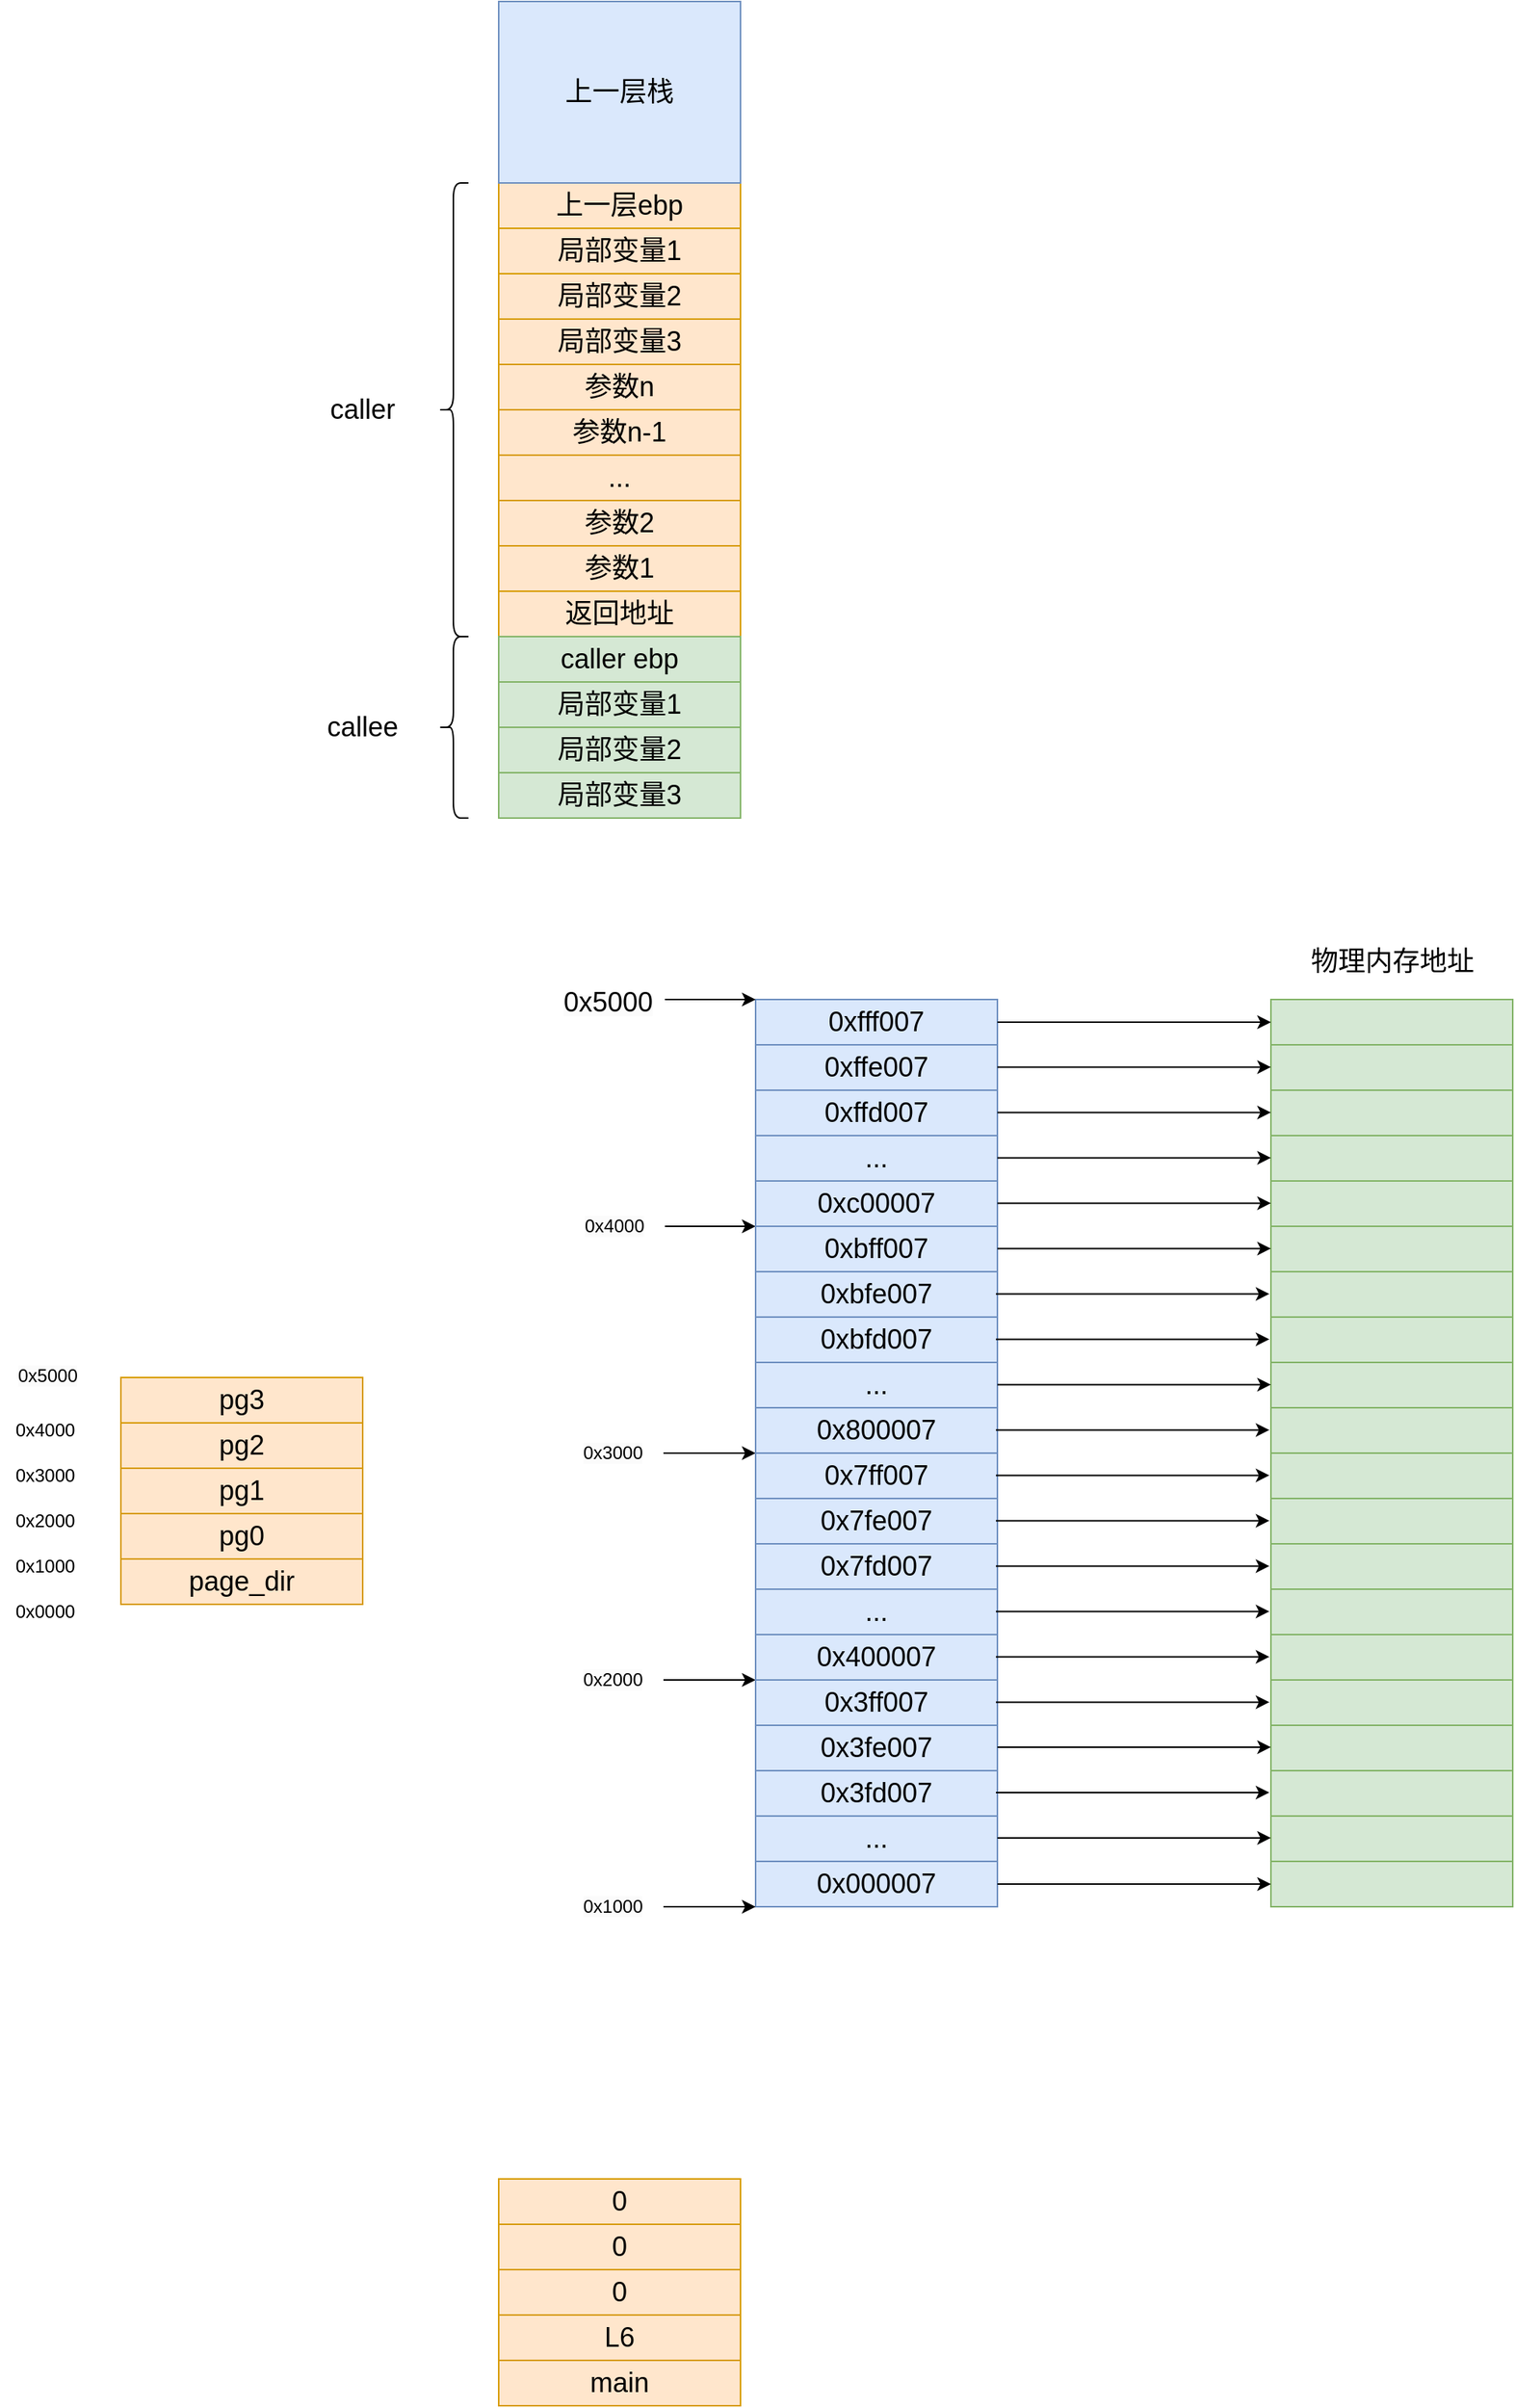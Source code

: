 <mxfile version="20.8.16" type="device"><diagram name="第 1 页" id="bQ2E3xwalqk0LuF7e_dH"><mxGraphModel dx="2444" dy="891" grid="1" gridSize="10" guides="1" tooltips="1" connect="1" arrows="1" fold="1" page="1" pageScale="1" pageWidth="827" pageHeight="1169" math="0" shadow="0"><root><mxCell id="0"/><mxCell id="1" parent="0"/><mxCell id="a5w043l0XubTsEYKTTy5-1" value="&lt;font style=&quot;font-size: 18px;&quot;&gt;参数n&lt;/font&gt;" style="rounded=0;whiteSpace=wrap;html=1;fillColor=#ffe6cc;strokeColor=#d79b00;" parent="1" vertex="1"><mxGeometry x="320" y="680" width="160" height="30" as="geometry"/></mxCell><mxCell id="a5w043l0XubTsEYKTTy5-2" value="&lt;font style=&quot;font-size: 18px;&quot;&gt;参数n-1&lt;/font&gt;" style="rounded=0;whiteSpace=wrap;html=1;fillColor=#ffe6cc;strokeColor=#d79b00;" parent="1" vertex="1"><mxGeometry x="320" y="710" width="160" height="30" as="geometry"/></mxCell><mxCell id="a5w043l0XubTsEYKTTy5-4" value="&lt;span style=&quot;font-size: 18px;&quot;&gt;...&lt;/span&gt;" style="rounded=0;whiteSpace=wrap;html=1;fillColor=#ffe6cc;strokeColor=#d79b00;" parent="1" vertex="1"><mxGeometry x="320" y="740" width="160" height="30" as="geometry"/></mxCell><mxCell id="a5w043l0XubTsEYKTTy5-5" value="&lt;font style=&quot;font-size: 18px;&quot;&gt;参数2&lt;/font&gt;" style="rounded=0;whiteSpace=wrap;html=1;fillColor=#ffe6cc;strokeColor=#d79b00;" parent="1" vertex="1"><mxGeometry x="320" y="770" width="160" height="30" as="geometry"/></mxCell><mxCell id="a5w043l0XubTsEYKTTy5-7" value="&lt;font style=&quot;font-size: 18px;&quot;&gt;参数1&lt;/font&gt;" style="rounded=0;whiteSpace=wrap;html=1;fillColor=#ffe6cc;strokeColor=#d79b00;" parent="1" vertex="1"><mxGeometry x="320" y="800" width="160" height="30" as="geometry"/></mxCell><mxCell id="a5w043l0XubTsEYKTTy5-8" value="&lt;font style=&quot;font-size: 18px;&quot;&gt;返回地址&lt;/font&gt;" style="rounded=0;whiteSpace=wrap;html=1;fillColor=#ffe6cc;strokeColor=#d79b00;" parent="1" vertex="1"><mxGeometry x="320" y="830" width="160" height="30" as="geometry"/></mxCell><mxCell id="a5w043l0XubTsEYKTTy5-9" value="" style="shape=curlyBracket;whiteSpace=wrap;html=1;rounded=1;labelPosition=left;verticalLabelPosition=middle;align=right;verticalAlign=middle;fontSize=18;" parent="1" vertex="1"><mxGeometry x="280" y="560" width="20" height="300" as="geometry"/></mxCell><mxCell id="a5w043l0XubTsEYKTTy5-16" value="caller" style="text;strokeColor=none;align=center;fillColor=none;html=1;verticalAlign=middle;whiteSpace=wrap;rounded=0;fontSize=18;" parent="1" vertex="1"><mxGeometry x="200" y="695" width="60" height="30" as="geometry"/></mxCell><mxCell id="a5w043l0XubTsEYKTTy5-17" value="callee" style="text;strokeColor=none;align=center;fillColor=none;html=1;verticalAlign=middle;whiteSpace=wrap;rounded=0;fontSize=18;" parent="1" vertex="1"><mxGeometry x="200" y="905" width="60" height="30" as="geometry"/></mxCell><mxCell id="a5w043l0XubTsEYKTTy5-18" value="" style="shape=curlyBracket;whiteSpace=wrap;html=1;rounded=1;labelPosition=left;verticalLabelPosition=middle;align=right;verticalAlign=middle;fontSize=18;" parent="1" vertex="1"><mxGeometry x="280" y="860" width="20" height="120" as="geometry"/></mxCell><mxCell id="a5w043l0XubTsEYKTTy5-19" value="&lt;span style=&quot;font-size: 18px;&quot;&gt;caller ebp&lt;/span&gt;" style="rounded=0;whiteSpace=wrap;html=1;fillColor=#d5e8d4;strokeColor=#82b366;" parent="1" vertex="1"><mxGeometry x="320" y="860" width="160" height="30" as="geometry"/></mxCell><mxCell id="a5w043l0XubTsEYKTTy5-20" value="&lt;font style=&quot;font-size: 18px;&quot;&gt;局部变量1&lt;/font&gt;" style="rounded=0;whiteSpace=wrap;html=1;fillColor=#d5e8d4;strokeColor=#82b366;" parent="1" vertex="1"><mxGeometry x="320" y="890" width="160" height="30" as="geometry"/></mxCell><mxCell id="a5w043l0XubTsEYKTTy5-21" value="&lt;font style=&quot;font-size: 18px;&quot;&gt;局部变量2&lt;/font&gt;" style="rounded=0;whiteSpace=wrap;html=1;fillColor=#d5e8d4;strokeColor=#82b366;" parent="1" vertex="1"><mxGeometry x="320" y="920" width="160" height="30" as="geometry"/></mxCell><mxCell id="a5w043l0XubTsEYKTTy5-22" value="&lt;font style=&quot;font-size: 18px;&quot;&gt;局部变量3&lt;/font&gt;" style="rounded=0;whiteSpace=wrap;html=1;fillColor=#d5e8d4;strokeColor=#82b366;" parent="1" vertex="1"><mxGeometry x="320" y="950" width="160" height="30" as="geometry"/></mxCell><mxCell id="a5w043l0XubTsEYKTTy5-23" value="&lt;span style=&quot;font-size: 18px;&quot;&gt;上一层ebp&lt;/span&gt;" style="rounded=0;whiteSpace=wrap;html=1;fillColor=#ffe6cc;strokeColor=#d79b00;" parent="1" vertex="1"><mxGeometry x="320" y="560" width="160" height="30" as="geometry"/></mxCell><mxCell id="a5w043l0XubTsEYKTTy5-24" value="&lt;font style=&quot;font-size: 18px;&quot;&gt;局部变量1&lt;/font&gt;" style="rounded=0;whiteSpace=wrap;html=1;fillColor=#ffe6cc;strokeColor=#d79b00;" parent="1" vertex="1"><mxGeometry x="320" y="590" width="160" height="30" as="geometry"/></mxCell><mxCell id="a5w043l0XubTsEYKTTy5-25" value="&lt;font style=&quot;font-size: 18px;&quot;&gt;局部变量2&lt;/font&gt;" style="rounded=0;whiteSpace=wrap;html=1;fillColor=#ffe6cc;strokeColor=#d79b00;" parent="1" vertex="1"><mxGeometry x="320" y="620" width="160" height="30" as="geometry"/></mxCell><mxCell id="a5w043l0XubTsEYKTTy5-26" value="&lt;font style=&quot;font-size: 18px;&quot;&gt;局部变量3&lt;/font&gt;" style="rounded=0;whiteSpace=wrap;html=1;fillColor=#ffe6cc;strokeColor=#d79b00;" parent="1" vertex="1"><mxGeometry x="320" y="650" width="160" height="30" as="geometry"/></mxCell><mxCell id="a5w043l0XubTsEYKTTy5-27" value="&lt;span style=&quot;font-size: 18px;&quot;&gt;上一层栈&lt;/span&gt;" style="rounded=0;whiteSpace=wrap;html=1;fillColor=#dae8fc;strokeColor=#6c8ebf;" parent="1" vertex="1"><mxGeometry x="320" y="440" width="160" height="120" as="geometry"/></mxCell><mxCell id="a5w043l0XubTsEYKTTy5-28" value="&lt;span style=&quot;font-size: 18px;&quot;&gt;0&lt;/span&gt;" style="rounded=0;whiteSpace=wrap;html=1;fillColor=#ffe6cc;strokeColor=#d79b00;" parent="1" vertex="1"><mxGeometry x="320" y="1910" width="160" height="30" as="geometry"/></mxCell><mxCell id="a5w043l0XubTsEYKTTy5-29" value="&lt;font style=&quot;font-size: 18px;&quot;&gt;0&lt;/font&gt;" style="rounded=0;whiteSpace=wrap;html=1;fillColor=#ffe6cc;strokeColor=#d79b00;" parent="1" vertex="1"><mxGeometry x="320" y="1940" width="160" height="30" as="geometry"/></mxCell><mxCell id="a5w043l0XubTsEYKTTy5-30" value="&lt;font style=&quot;font-size: 18px;&quot;&gt;L6&lt;/font&gt;" style="rounded=0;whiteSpace=wrap;html=1;fillColor=#ffe6cc;strokeColor=#d79b00;" parent="1" vertex="1"><mxGeometry x="320" y="1970" width="160" height="30" as="geometry"/></mxCell><mxCell id="a5w043l0XubTsEYKTTy5-31" value="&lt;span style=&quot;font-size: 18px;&quot;&gt;main&lt;/span&gt;" style="rounded=0;whiteSpace=wrap;html=1;fillColor=#ffe6cc;strokeColor=#d79b00;" parent="1" vertex="1"><mxGeometry x="320" y="2000" width="160" height="30" as="geometry"/></mxCell><mxCell id="a5w043l0XubTsEYKTTy5-37" value="&lt;span style=&quot;font-size: 18px;&quot;&gt;0&lt;/span&gt;" style="rounded=0;whiteSpace=wrap;html=1;fillColor=#ffe6cc;strokeColor=#d79b00;" parent="1" vertex="1"><mxGeometry x="320" y="1880" width="160" height="30" as="geometry"/></mxCell><mxCell id="bxgYG-M-iNYFQ330CLMC-2" value="&lt;span style=&quot;font-size: 18px;&quot;&gt;pg2&lt;/span&gt;" style="rounded=0;whiteSpace=wrap;html=1;fillColor=#ffe6cc;strokeColor=#d79b00;" vertex="1" parent="1"><mxGeometry x="70" y="1380" width="160" height="30" as="geometry"/></mxCell><mxCell id="bxgYG-M-iNYFQ330CLMC-3" value="&lt;font style=&quot;font-size: 18px;&quot;&gt;pg1&lt;/font&gt;" style="rounded=0;whiteSpace=wrap;html=1;fillColor=#ffe6cc;strokeColor=#d79b00;" vertex="1" parent="1"><mxGeometry x="70" y="1410" width="160" height="30" as="geometry"/></mxCell><mxCell id="bxgYG-M-iNYFQ330CLMC-4" value="&lt;font style=&quot;font-size: 18px;&quot;&gt;pg0&lt;/font&gt;" style="rounded=0;whiteSpace=wrap;html=1;fillColor=#ffe6cc;strokeColor=#d79b00;" vertex="1" parent="1"><mxGeometry x="70" y="1440" width="160" height="30" as="geometry"/></mxCell><mxCell id="bxgYG-M-iNYFQ330CLMC-5" value="&lt;span style=&quot;font-size: 18px;&quot;&gt;page_dir&lt;/span&gt;" style="rounded=0;whiteSpace=wrap;html=1;fillColor=#ffe6cc;strokeColor=#d79b00;" vertex="1" parent="1"><mxGeometry x="70" y="1470" width="160" height="30" as="geometry"/></mxCell><mxCell id="bxgYG-M-iNYFQ330CLMC-6" value="&lt;span style=&quot;font-size: 18px;&quot;&gt;pg3&lt;/span&gt;" style="rounded=0;whiteSpace=wrap;html=1;fillColor=#ffe6cc;strokeColor=#d79b00;" vertex="1" parent="1"><mxGeometry x="70" y="1350" width="160" height="30" as="geometry"/></mxCell><mxCell id="bxgYG-M-iNYFQ330CLMC-8" value="&lt;span style=&quot;font-size: 18px;&quot;&gt;0xffe007&lt;/span&gt;" style="rounded=0;whiteSpace=wrap;html=1;fillColor=#dae8fc;strokeColor=#6c8ebf;" vertex="1" parent="1"><mxGeometry x="490" y="1130" width="160" height="30" as="geometry"/></mxCell><mxCell id="bxgYG-M-iNYFQ330CLMC-9" value="&lt;font style=&quot;font-size: 18px;&quot;&gt;0xffd007&lt;/font&gt;" style="rounded=0;whiteSpace=wrap;html=1;fillColor=#dae8fc;strokeColor=#6c8ebf;" vertex="1" parent="1"><mxGeometry x="490" y="1160" width="160" height="30" as="geometry"/></mxCell><mxCell id="bxgYG-M-iNYFQ330CLMC-10" value="&lt;font style=&quot;font-size: 18px;&quot;&gt;...&lt;/font&gt;" style="rounded=0;whiteSpace=wrap;html=1;fillColor=#dae8fc;strokeColor=#6c8ebf;" vertex="1" parent="1"><mxGeometry x="490" y="1190" width="160" height="30" as="geometry"/></mxCell><mxCell id="bxgYG-M-iNYFQ330CLMC-11" value="&lt;span style=&quot;font-size: 18px;&quot;&gt;0xc00007&lt;/span&gt;" style="rounded=0;whiteSpace=wrap;html=1;fillColor=#dae8fc;strokeColor=#6c8ebf;" vertex="1" parent="1"><mxGeometry x="490" y="1220" width="160" height="30" as="geometry"/></mxCell><mxCell id="bxgYG-M-iNYFQ330CLMC-12" value="&lt;span style=&quot;font-size: 18px;&quot;&gt;0xfff007&lt;/span&gt;" style="rounded=0;whiteSpace=wrap;html=1;fillColor=#dae8fc;strokeColor=#6c8ebf;" vertex="1" parent="1"><mxGeometry x="490" y="1100" width="160" height="30" as="geometry"/></mxCell><mxCell id="bxgYG-M-iNYFQ330CLMC-13" value="0x0000" style="text;strokeColor=none;align=center;fillColor=none;html=1;verticalAlign=middle;whiteSpace=wrap;rounded=0;" vertex="1" parent="1"><mxGeometry x="-10" y="1490" width="60" height="30" as="geometry"/></mxCell><mxCell id="bxgYG-M-iNYFQ330CLMC-14" value="0x1000" style="text;strokeColor=none;align=center;fillColor=none;html=1;verticalAlign=middle;whiteSpace=wrap;rounded=0;" vertex="1" parent="1"><mxGeometry x="-10" y="1460" width="60" height="30" as="geometry"/></mxCell><mxCell id="bxgYG-M-iNYFQ330CLMC-15" value="0x2000" style="text;strokeColor=none;align=center;fillColor=none;html=1;verticalAlign=middle;whiteSpace=wrap;rounded=0;" vertex="1" parent="1"><mxGeometry x="-10" y="1430" width="60" height="30" as="geometry"/></mxCell><mxCell id="bxgYG-M-iNYFQ330CLMC-16" value="0x3000" style="text;strokeColor=none;align=center;fillColor=none;html=1;verticalAlign=middle;whiteSpace=wrap;rounded=0;" vertex="1" parent="1"><mxGeometry x="-10" y="1400" width="60" height="30" as="geometry"/></mxCell><mxCell id="bxgYG-M-iNYFQ330CLMC-17" value="0x4000" style="text;strokeColor=none;align=center;fillColor=none;html=1;verticalAlign=middle;whiteSpace=wrap;rounded=0;" vertex="1" parent="1"><mxGeometry x="-10" y="1370" width="60" height="30" as="geometry"/></mxCell><mxCell id="bxgYG-M-iNYFQ330CLMC-18" value="&lt;span style=&quot;color: rgb(0, 0, 0); font-family: Helvetica; font-size: 12px; font-style: normal; font-variant-ligatures: normal; font-variant-caps: normal; font-weight: 400; letter-spacing: normal; orphans: 2; text-align: center; text-indent: 0px; text-transform: none; widows: 2; word-spacing: 0px; -webkit-text-stroke-width: 0px; background-color: rgb(251, 251, 251); text-decoration-thickness: initial; text-decoration-style: initial; text-decoration-color: initial; float: none; display: inline !important;&quot;&gt;0x4000&lt;/span&gt;" style="text;whiteSpace=wrap;html=1;" vertex="1" parent="1"><mxGeometry x="375" y="1236" width="50" height="25" as="geometry"/></mxCell><mxCell id="bxgYG-M-iNYFQ330CLMC-19" value="&lt;span style=&quot;color: rgb(0, 0, 0); font-family: Helvetica; font-style: normal; font-variant-ligatures: normal; font-variant-caps: normal; font-weight: 400; letter-spacing: normal; orphans: 2; text-align: center; text-indent: 0px; text-transform: none; widows: 2; word-spacing: 0px; -webkit-text-stroke-width: 0px; background-color: rgb(251, 251, 251); text-decoration-thickness: initial; text-decoration-style: initial; text-decoration-color: initial; float: none; display: inline !important;&quot;&gt;&lt;font style=&quot;font-size: 18px;&quot;&gt;0x5000&lt;/font&gt;&lt;/span&gt;" style="text;whiteSpace=wrap;html=1;" vertex="1" parent="1"><mxGeometry x="361" y="1085" width="45" height="30" as="geometry"/></mxCell><mxCell id="bxgYG-M-iNYFQ330CLMC-20" value="" style="endArrow=classic;html=1;rounded=0;entryX=0;entryY=1;entryDx=0;entryDy=0;" edge="1" parent="1" target="bxgYG-M-iNYFQ330CLMC-11"><mxGeometry width="50" height="50" relative="1" as="geometry"><mxPoint x="430" y="1250" as="sourcePoint"/><mxPoint x="510" y="1290" as="targetPoint"/></mxGeometry></mxCell><mxCell id="bxgYG-M-iNYFQ330CLMC-21" value="" style="endArrow=classic;html=1;rounded=0;entryX=0;entryY=1;entryDx=0;entryDy=0;" edge="1" parent="1"><mxGeometry width="50" height="50" relative="1" as="geometry"><mxPoint x="430" y="1100.0" as="sourcePoint"/><mxPoint x="490" y="1100.0" as="targetPoint"/></mxGeometry></mxCell><mxCell id="bxgYG-M-iNYFQ330CLMC-34" value="&lt;span style=&quot;font-size: 18px;&quot;&gt;0xbfe007&lt;/span&gt;" style="rounded=0;whiteSpace=wrap;html=1;fillColor=#dae8fc;strokeColor=#6c8ebf;" vertex="1" parent="1"><mxGeometry x="490" y="1280" width="160" height="30" as="geometry"/></mxCell><mxCell id="bxgYG-M-iNYFQ330CLMC-35" value="&lt;font style=&quot;font-size: 18px;&quot;&gt;0xbfd007&lt;/font&gt;" style="rounded=0;whiteSpace=wrap;html=1;fillColor=#dae8fc;strokeColor=#6c8ebf;" vertex="1" parent="1"><mxGeometry x="490" y="1310" width="160" height="30" as="geometry"/></mxCell><mxCell id="bxgYG-M-iNYFQ330CLMC-36" value="&lt;font style=&quot;font-size: 18px;&quot;&gt;...&lt;/font&gt;" style="rounded=0;whiteSpace=wrap;html=1;fillColor=#dae8fc;strokeColor=#6c8ebf;" vertex="1" parent="1"><mxGeometry x="490" y="1340" width="160" height="30" as="geometry"/></mxCell><mxCell id="bxgYG-M-iNYFQ330CLMC-37" value="&lt;span style=&quot;font-size: 18px;&quot;&gt;0x800007&lt;/span&gt;" style="rounded=0;whiteSpace=wrap;html=1;fillColor=#dae8fc;strokeColor=#6c8ebf;" vertex="1" parent="1"><mxGeometry x="490" y="1370" width="160" height="30" as="geometry"/></mxCell><mxCell id="bxgYG-M-iNYFQ330CLMC-38" value="&lt;span style=&quot;font-size: 18px;&quot;&gt;0xbff007&lt;/span&gt;" style="rounded=0;whiteSpace=wrap;html=1;fillColor=#dae8fc;strokeColor=#6c8ebf;" vertex="1" parent="1"><mxGeometry x="490" y="1250" width="160" height="30" as="geometry"/></mxCell><mxCell id="bxgYG-M-iNYFQ330CLMC-39" value="&lt;span style=&quot;color: rgb(0, 0, 0); font-family: Helvetica; font-size: 12px; font-style: normal; font-variant-ligatures: normal; font-variant-caps: normal; font-weight: 400; letter-spacing: normal; orphans: 2; text-align: center; text-indent: 0px; text-transform: none; widows: 2; word-spacing: 0px; -webkit-text-stroke-width: 0px; background-color: rgb(251, 251, 251); text-decoration-thickness: initial; text-decoration-style: initial; text-decoration-color: initial; float: none; display: inline !important;&quot;&gt;0x3000&lt;/span&gt;" style="text;whiteSpace=wrap;html=1;" vertex="1" parent="1"><mxGeometry x="374" y="1386" width="50" height="25" as="geometry"/></mxCell><mxCell id="bxgYG-M-iNYFQ330CLMC-41" value="" style="endArrow=classic;html=1;rounded=0;entryX=0;entryY=1;entryDx=0;entryDy=0;" edge="1" parent="1" target="bxgYG-M-iNYFQ330CLMC-37"><mxGeometry width="50" height="50" relative="1" as="geometry"><mxPoint x="429" y="1400" as="sourcePoint"/><mxPoint x="509" y="1440" as="targetPoint"/></mxGeometry></mxCell><mxCell id="bxgYG-M-iNYFQ330CLMC-44" value="&lt;span style=&quot;font-size: 18px;&quot;&gt;0x7fe007&lt;/span&gt;" style="rounded=0;whiteSpace=wrap;html=1;fillColor=#dae8fc;strokeColor=#6c8ebf;" vertex="1" parent="1"><mxGeometry x="490" y="1430" width="160" height="30" as="geometry"/></mxCell><mxCell id="bxgYG-M-iNYFQ330CLMC-45" value="&lt;font style=&quot;font-size: 18px;&quot;&gt;0x7fd007&lt;/font&gt;" style="rounded=0;whiteSpace=wrap;html=1;fillColor=#dae8fc;strokeColor=#6c8ebf;" vertex="1" parent="1"><mxGeometry x="490" y="1460" width="160" height="30" as="geometry"/></mxCell><mxCell id="bxgYG-M-iNYFQ330CLMC-46" value="&lt;font style=&quot;font-size: 18px;&quot;&gt;...&lt;/font&gt;" style="rounded=0;whiteSpace=wrap;html=1;fillColor=#dae8fc;strokeColor=#6c8ebf;" vertex="1" parent="1"><mxGeometry x="490" y="1490" width="160" height="30" as="geometry"/></mxCell><mxCell id="bxgYG-M-iNYFQ330CLMC-47" value="&lt;span style=&quot;font-size: 18px;&quot;&gt;0x400007&lt;/span&gt;" style="rounded=0;whiteSpace=wrap;html=1;fillColor=#dae8fc;strokeColor=#6c8ebf;" vertex="1" parent="1"><mxGeometry x="490" y="1520" width="160" height="30" as="geometry"/></mxCell><mxCell id="bxgYG-M-iNYFQ330CLMC-48" value="&lt;span style=&quot;font-size: 18px;&quot;&gt;0x7ff007&lt;/span&gt;" style="rounded=0;whiteSpace=wrap;html=1;fillColor=#dae8fc;strokeColor=#6c8ebf;" vertex="1" parent="1"><mxGeometry x="490" y="1400" width="160" height="30" as="geometry"/></mxCell><mxCell id="bxgYG-M-iNYFQ330CLMC-49" value="&lt;span style=&quot;color: rgb(0, 0, 0); font-family: Helvetica; font-size: 12px; font-style: normal; font-variant-ligatures: normal; font-variant-caps: normal; font-weight: 400; letter-spacing: normal; orphans: 2; text-align: center; text-indent: 0px; text-transform: none; widows: 2; word-spacing: 0px; -webkit-text-stroke-width: 0px; background-color: rgb(251, 251, 251); text-decoration-thickness: initial; text-decoration-style: initial; text-decoration-color: initial; float: none; display: inline !important;&quot;&gt;0x2000&lt;/span&gt;" style="text;whiteSpace=wrap;html=1;" vertex="1" parent="1"><mxGeometry x="374" y="1536" width="50" height="25" as="geometry"/></mxCell><mxCell id="bxgYG-M-iNYFQ330CLMC-50" value="" style="endArrow=classic;html=1;rounded=0;entryX=0;entryY=1;entryDx=0;entryDy=0;" edge="1" parent="1" target="bxgYG-M-iNYFQ330CLMC-47"><mxGeometry width="50" height="50" relative="1" as="geometry"><mxPoint x="429" y="1550" as="sourcePoint"/><mxPoint x="509" y="1590" as="targetPoint"/></mxGeometry></mxCell><mxCell id="bxgYG-M-iNYFQ330CLMC-52" value="&lt;span style=&quot;font-size: 18px;&quot;&gt;0x3fe007&lt;/span&gt;" style="rounded=0;whiteSpace=wrap;html=1;fillColor=#dae8fc;strokeColor=#6c8ebf;" vertex="1" parent="1"><mxGeometry x="490" y="1580" width="160" height="30" as="geometry"/></mxCell><mxCell id="bxgYG-M-iNYFQ330CLMC-53" value="&lt;font style=&quot;font-size: 18px;&quot;&gt;0x3fd007&lt;/font&gt;" style="rounded=0;whiteSpace=wrap;html=1;fillColor=#dae8fc;strokeColor=#6c8ebf;" vertex="1" parent="1"><mxGeometry x="490" y="1610" width="160" height="30" as="geometry"/></mxCell><mxCell id="bxgYG-M-iNYFQ330CLMC-54" value="&lt;font style=&quot;font-size: 18px;&quot;&gt;...&lt;/font&gt;" style="rounded=0;whiteSpace=wrap;html=1;fillColor=#dae8fc;strokeColor=#6c8ebf;" vertex="1" parent="1"><mxGeometry x="490" y="1640" width="160" height="30" as="geometry"/></mxCell><mxCell id="bxgYG-M-iNYFQ330CLMC-55" value="&lt;span style=&quot;font-size: 18px;&quot;&gt;0x000007&lt;/span&gt;" style="rounded=0;whiteSpace=wrap;html=1;fillColor=#dae8fc;strokeColor=#6c8ebf;" vertex="1" parent="1"><mxGeometry x="490" y="1670" width="160" height="30" as="geometry"/></mxCell><mxCell id="bxgYG-M-iNYFQ330CLMC-56" value="&lt;span style=&quot;font-size: 18px;&quot;&gt;0x3ff007&lt;/span&gt;" style="rounded=0;whiteSpace=wrap;html=1;fillColor=#dae8fc;strokeColor=#6c8ebf;" vertex="1" parent="1"><mxGeometry x="490" y="1550" width="160" height="30" as="geometry"/></mxCell><mxCell id="bxgYG-M-iNYFQ330CLMC-57" value="&lt;span style=&quot;color: rgb(0, 0, 0); font-family: Helvetica; font-size: 12px; font-style: normal; font-variant-ligatures: normal; font-variant-caps: normal; font-weight: 400; letter-spacing: normal; orphans: 2; text-align: center; text-indent: 0px; text-transform: none; widows: 2; word-spacing: 0px; -webkit-text-stroke-width: 0px; background-color: rgb(251, 251, 251); text-decoration-thickness: initial; text-decoration-style: initial; text-decoration-color: initial; float: none; display: inline !important;&quot;&gt;0x1000&lt;/span&gt;" style="text;whiteSpace=wrap;html=1;" vertex="1" parent="1"><mxGeometry x="374" y="1686" width="50" height="25" as="geometry"/></mxCell><mxCell id="bxgYG-M-iNYFQ330CLMC-58" value="" style="endArrow=classic;html=1;rounded=0;entryX=0;entryY=1;entryDx=0;entryDy=0;" edge="1" parent="1" target="bxgYG-M-iNYFQ330CLMC-55"><mxGeometry width="50" height="50" relative="1" as="geometry"><mxPoint x="429" y="1700" as="sourcePoint"/><mxPoint x="509" y="1740" as="targetPoint"/></mxGeometry></mxCell><mxCell id="bxgYG-M-iNYFQ330CLMC-59" value="" style="rounded=0;whiteSpace=wrap;html=1;fillColor=#d5e8d4;strokeColor=#82b366;" vertex="1" parent="1"><mxGeometry x="831" y="1130" width="160" height="30" as="geometry"/></mxCell><mxCell id="bxgYG-M-iNYFQ330CLMC-60" value="" style="rounded=0;whiteSpace=wrap;html=1;fillColor=#d5e8d4;strokeColor=#82b366;" vertex="1" parent="1"><mxGeometry x="831" y="1160" width="160" height="30" as="geometry"/></mxCell><mxCell id="bxgYG-M-iNYFQ330CLMC-61" value="" style="rounded=0;whiteSpace=wrap;html=1;fillColor=#d5e8d4;strokeColor=#82b366;" vertex="1" parent="1"><mxGeometry x="831" y="1190" width="160" height="30" as="geometry"/></mxCell><mxCell id="bxgYG-M-iNYFQ330CLMC-62" value="" style="rounded=0;whiteSpace=wrap;html=1;fillColor=#d5e8d4;strokeColor=#82b366;" vertex="1" parent="1"><mxGeometry x="831" y="1220" width="160" height="30" as="geometry"/></mxCell><mxCell id="bxgYG-M-iNYFQ330CLMC-63" value="" style="rounded=0;whiteSpace=wrap;html=1;fillColor=#d5e8d4;strokeColor=#82b366;" vertex="1" parent="1"><mxGeometry x="831" y="1100" width="160" height="30" as="geometry"/></mxCell><mxCell id="bxgYG-M-iNYFQ330CLMC-64" value="" style="rounded=0;whiteSpace=wrap;html=1;fillColor=#d5e8d4;strokeColor=#82b366;" vertex="1" parent="1"><mxGeometry x="831" y="1280" width="160" height="30" as="geometry"/></mxCell><mxCell id="bxgYG-M-iNYFQ330CLMC-65" value="" style="rounded=0;whiteSpace=wrap;html=1;fillColor=#d5e8d4;strokeColor=#82b366;" vertex="1" parent="1"><mxGeometry x="831" y="1310" width="160" height="30" as="geometry"/></mxCell><mxCell id="bxgYG-M-iNYFQ330CLMC-66" value="" style="rounded=0;whiteSpace=wrap;html=1;fillColor=#d5e8d4;strokeColor=#82b366;" vertex="1" parent="1"><mxGeometry x="831" y="1340" width="160" height="30" as="geometry"/></mxCell><mxCell id="bxgYG-M-iNYFQ330CLMC-67" value="" style="rounded=0;whiteSpace=wrap;html=1;fillColor=#d5e8d4;strokeColor=#82b366;" vertex="1" parent="1"><mxGeometry x="831" y="1370" width="160" height="30" as="geometry"/></mxCell><mxCell id="bxgYG-M-iNYFQ330CLMC-68" value="" style="rounded=0;whiteSpace=wrap;html=1;fillColor=#d5e8d4;strokeColor=#82b366;" vertex="1" parent="1"><mxGeometry x="831" y="1250" width="160" height="30" as="geometry"/></mxCell><mxCell id="bxgYG-M-iNYFQ330CLMC-69" value="" style="rounded=0;whiteSpace=wrap;html=1;fillColor=#d5e8d4;strokeColor=#82b366;" vertex="1" parent="1"><mxGeometry x="831" y="1430" width="160" height="30" as="geometry"/></mxCell><mxCell id="bxgYG-M-iNYFQ330CLMC-70" value="" style="rounded=0;whiteSpace=wrap;html=1;fillColor=#d5e8d4;strokeColor=#82b366;" vertex="1" parent="1"><mxGeometry x="831" y="1460" width="160" height="30" as="geometry"/></mxCell><mxCell id="bxgYG-M-iNYFQ330CLMC-71" value="" style="rounded=0;whiteSpace=wrap;html=1;fillColor=#d5e8d4;strokeColor=#82b366;" vertex="1" parent="1"><mxGeometry x="831" y="1490" width="160" height="30" as="geometry"/></mxCell><mxCell id="bxgYG-M-iNYFQ330CLMC-72" value="" style="rounded=0;whiteSpace=wrap;html=1;fillColor=#d5e8d4;strokeColor=#82b366;" vertex="1" parent="1"><mxGeometry x="831" y="1520" width="160" height="30" as="geometry"/></mxCell><mxCell id="bxgYG-M-iNYFQ330CLMC-73" value="" style="rounded=0;whiteSpace=wrap;html=1;fillColor=#d5e8d4;strokeColor=#82b366;" vertex="1" parent="1"><mxGeometry x="831" y="1400" width="160" height="30" as="geometry"/></mxCell><mxCell id="bxgYG-M-iNYFQ330CLMC-74" value="" style="rounded=0;whiteSpace=wrap;html=1;fillColor=#d5e8d4;strokeColor=#82b366;" vertex="1" parent="1"><mxGeometry x="831" y="1580" width="160" height="30" as="geometry"/></mxCell><mxCell id="bxgYG-M-iNYFQ330CLMC-75" value="" style="rounded=0;whiteSpace=wrap;html=1;fillColor=#d5e8d4;strokeColor=#82b366;" vertex="1" parent="1"><mxGeometry x="831" y="1610" width="160" height="30" as="geometry"/></mxCell><mxCell id="bxgYG-M-iNYFQ330CLMC-76" value="" style="rounded=0;whiteSpace=wrap;html=1;fillColor=#d5e8d4;strokeColor=#82b366;" vertex="1" parent="1"><mxGeometry x="831" y="1640" width="160" height="30" as="geometry"/></mxCell><mxCell id="bxgYG-M-iNYFQ330CLMC-77" value="" style="rounded=0;whiteSpace=wrap;html=1;fillColor=#d5e8d4;strokeColor=#82b366;" vertex="1" parent="1"><mxGeometry x="831" y="1670" width="160" height="30" as="geometry"/></mxCell><mxCell id="bxgYG-M-iNYFQ330CLMC-78" value="" style="rounded=0;whiteSpace=wrap;html=1;fillColor=#d5e8d4;strokeColor=#82b366;" vertex="1" parent="1"><mxGeometry x="831" y="1550" width="160" height="30" as="geometry"/></mxCell><mxCell id="bxgYG-M-iNYFQ330CLMC-79" value="&lt;span style=&quot;color: rgb(0, 0, 0); font-family: Helvetica; font-size: 12px; font-style: normal; font-variant-ligatures: normal; font-variant-caps: normal; font-weight: 400; letter-spacing: normal; orphans: 2; text-align: center; text-indent: 0px; text-transform: none; widows: 2; word-spacing: 0px; -webkit-text-stroke-width: 0px; background-color: rgb(251, 251, 251); text-decoration-thickness: initial; text-decoration-style: initial; text-decoration-color: initial; float: none; display: inline !important;&quot;&gt;0x5000&lt;/span&gt;" style="text;whiteSpace=wrap;html=1;fontSize=18;" vertex="1" parent="1"><mxGeometry y="1330" width="70" height="50" as="geometry"/></mxCell><mxCell id="bxgYG-M-iNYFQ330CLMC-80" value="" style="endArrow=classic;html=1;rounded=0;fontSize=18;exitX=1;exitY=0.5;exitDx=0;exitDy=0;entryX=0;entryY=0.5;entryDx=0;entryDy=0;" edge="1" parent="1" source="bxgYG-M-iNYFQ330CLMC-55" target="bxgYG-M-iNYFQ330CLMC-77"><mxGeometry width="50" height="50" relative="1" as="geometry"><mxPoint x="720" y="1710" as="sourcePoint"/><mxPoint x="770" y="1660" as="targetPoint"/></mxGeometry></mxCell><mxCell id="bxgYG-M-iNYFQ330CLMC-81" value="" style="endArrow=classic;html=1;rounded=0;fontSize=18;exitX=1;exitY=0.5;exitDx=0;exitDy=0;entryX=0;entryY=0.5;entryDx=0;entryDy=0;" edge="1" parent="1"><mxGeometry width="50" height="50" relative="1" as="geometry"><mxPoint x="650" y="1654.47" as="sourcePoint"/><mxPoint x="831" y="1654.47" as="targetPoint"/></mxGeometry></mxCell><mxCell id="bxgYG-M-iNYFQ330CLMC-82" value="" style="endArrow=classic;html=1;rounded=0;fontSize=18;exitX=1;exitY=0.5;exitDx=0;exitDy=0;entryX=0;entryY=0.5;entryDx=0;entryDy=0;" edge="1" parent="1"><mxGeometry width="50" height="50" relative="1" as="geometry"><mxPoint x="649" y="1624.47" as="sourcePoint"/><mxPoint x="830" y="1624.47" as="targetPoint"/></mxGeometry></mxCell><mxCell id="bxgYG-M-iNYFQ330CLMC-83" value="" style="endArrow=classic;html=1;rounded=0;fontSize=18;exitX=1;exitY=0.5;exitDx=0;exitDy=0;entryX=0;entryY=0.5;entryDx=0;entryDy=0;" edge="1" parent="1"><mxGeometry width="50" height="50" relative="1" as="geometry"><mxPoint x="650" y="1594.47" as="sourcePoint"/><mxPoint x="831" y="1594.47" as="targetPoint"/></mxGeometry></mxCell><mxCell id="bxgYG-M-iNYFQ330CLMC-84" value="" style="endArrow=classic;html=1;rounded=0;fontSize=18;exitX=1;exitY=0.5;exitDx=0;exitDy=0;entryX=0;entryY=0.5;entryDx=0;entryDy=0;" edge="1" parent="1"><mxGeometry width="50" height="50" relative="1" as="geometry"><mxPoint x="649" y="1564.74" as="sourcePoint"/><mxPoint x="830" y="1564.74" as="targetPoint"/></mxGeometry></mxCell><mxCell id="bxgYG-M-iNYFQ330CLMC-85" value="" style="endArrow=classic;html=1;rounded=0;fontSize=18;exitX=1;exitY=0.5;exitDx=0;exitDy=0;entryX=0;entryY=0.5;entryDx=0;entryDy=0;" edge="1" parent="1"><mxGeometry width="50" height="50" relative="1" as="geometry"><mxPoint x="649" y="1534.7" as="sourcePoint"/><mxPoint x="830" y="1534.7" as="targetPoint"/></mxGeometry></mxCell><mxCell id="bxgYG-M-iNYFQ330CLMC-86" value="" style="endArrow=classic;html=1;rounded=0;fontSize=18;exitX=1;exitY=0.5;exitDx=0;exitDy=0;entryX=0;entryY=0.5;entryDx=0;entryDy=0;" edge="1" parent="1"><mxGeometry width="50" height="50" relative="1" as="geometry"><mxPoint x="649" y="1504.7" as="sourcePoint"/><mxPoint x="830" y="1504.7" as="targetPoint"/></mxGeometry></mxCell><mxCell id="bxgYG-M-iNYFQ330CLMC-87" value="" style="endArrow=classic;html=1;rounded=0;fontSize=18;exitX=1;exitY=0.5;exitDx=0;exitDy=0;entryX=0;entryY=0.5;entryDx=0;entryDy=0;" edge="1" parent="1"><mxGeometry width="50" height="50" relative="1" as="geometry"><mxPoint x="649" y="1474.7" as="sourcePoint"/><mxPoint x="830" y="1474.7" as="targetPoint"/></mxGeometry></mxCell><mxCell id="bxgYG-M-iNYFQ330CLMC-88" value="" style="endArrow=classic;html=1;rounded=0;fontSize=18;exitX=1;exitY=0.5;exitDx=0;exitDy=0;entryX=0;entryY=0.5;entryDx=0;entryDy=0;" edge="1" parent="1"><mxGeometry width="50" height="50" relative="1" as="geometry"><mxPoint x="649" y="1444.7" as="sourcePoint"/><mxPoint x="830" y="1444.7" as="targetPoint"/></mxGeometry></mxCell><mxCell id="bxgYG-M-iNYFQ330CLMC-89" value="" style="endArrow=classic;html=1;rounded=0;fontSize=18;exitX=1;exitY=0.5;exitDx=0;exitDy=0;entryX=0;entryY=0.5;entryDx=0;entryDy=0;" edge="1" parent="1"><mxGeometry width="50" height="50" relative="1" as="geometry"><mxPoint x="649" y="1414.7" as="sourcePoint"/><mxPoint x="830" y="1414.7" as="targetPoint"/></mxGeometry></mxCell><mxCell id="bxgYG-M-iNYFQ330CLMC-90" value="" style="endArrow=classic;html=1;rounded=0;fontSize=18;exitX=1;exitY=0.5;exitDx=0;exitDy=0;entryX=0;entryY=0.5;entryDx=0;entryDy=0;" edge="1" parent="1"><mxGeometry width="50" height="50" relative="1" as="geometry"><mxPoint x="649" y="1384.7" as="sourcePoint"/><mxPoint x="830" y="1384.7" as="targetPoint"/></mxGeometry></mxCell><mxCell id="bxgYG-M-iNYFQ330CLMC-91" value="" style="endArrow=classic;html=1;rounded=0;fontSize=18;exitX=1;exitY=0.5;exitDx=0;exitDy=0;entryX=0;entryY=0.5;entryDx=0;entryDy=0;" edge="1" parent="1"><mxGeometry width="50" height="50" relative="1" as="geometry"><mxPoint x="650" y="1115" as="sourcePoint"/><mxPoint x="831" y="1115" as="targetPoint"/></mxGeometry></mxCell><mxCell id="bxgYG-M-iNYFQ330CLMC-92" value="" style="endArrow=classic;html=1;rounded=0;fontSize=18;exitX=1;exitY=0.5;exitDx=0;exitDy=0;entryX=0;entryY=0.5;entryDx=0;entryDy=0;" edge="1" parent="1"><mxGeometry width="50" height="50" relative="1" as="geometry"><mxPoint x="650" y="1144.7" as="sourcePoint"/><mxPoint x="831" y="1144.7" as="targetPoint"/></mxGeometry></mxCell><mxCell id="bxgYG-M-iNYFQ330CLMC-93" value="" style="endArrow=classic;html=1;rounded=0;fontSize=18;exitX=1;exitY=0.5;exitDx=0;exitDy=0;entryX=0;entryY=0.5;entryDx=0;entryDy=0;" edge="1" parent="1"><mxGeometry width="50" height="50" relative="1" as="geometry"><mxPoint x="650" y="1174.7" as="sourcePoint"/><mxPoint x="831" y="1174.7" as="targetPoint"/></mxGeometry></mxCell><mxCell id="bxgYG-M-iNYFQ330CLMC-94" value="" style="endArrow=classic;html=1;rounded=0;fontSize=18;exitX=1;exitY=0.5;exitDx=0;exitDy=0;entryX=0;entryY=0.5;entryDx=0;entryDy=0;" edge="1" parent="1"><mxGeometry width="50" height="50" relative="1" as="geometry"><mxPoint x="650" y="1204.7" as="sourcePoint"/><mxPoint x="831" y="1204.7" as="targetPoint"/></mxGeometry></mxCell><mxCell id="bxgYG-M-iNYFQ330CLMC-95" value="" style="endArrow=classic;html=1;rounded=0;fontSize=18;exitX=1;exitY=0.5;exitDx=0;exitDy=0;entryX=0;entryY=0.5;entryDx=0;entryDy=0;" edge="1" parent="1"><mxGeometry width="50" height="50" relative="1" as="geometry"><mxPoint x="650" y="1234.7" as="sourcePoint"/><mxPoint x="831" y="1234.7" as="targetPoint"/></mxGeometry></mxCell><mxCell id="bxgYG-M-iNYFQ330CLMC-96" value="" style="endArrow=classic;html=1;rounded=0;fontSize=18;exitX=1;exitY=0.5;exitDx=0;exitDy=0;entryX=0;entryY=0.5;entryDx=0;entryDy=0;" edge="1" parent="1"><mxGeometry width="50" height="50" relative="1" as="geometry"><mxPoint x="650" y="1264.7" as="sourcePoint"/><mxPoint x="831" y="1264.7" as="targetPoint"/></mxGeometry></mxCell><mxCell id="bxgYG-M-iNYFQ330CLMC-97" value="" style="endArrow=classic;html=1;rounded=0;fontSize=18;exitX=1;exitY=0.5;exitDx=0;exitDy=0;entryX=0;entryY=0.5;entryDx=0;entryDy=0;" edge="1" parent="1"><mxGeometry width="50" height="50" relative="1" as="geometry"><mxPoint x="649" y="1294.7" as="sourcePoint"/><mxPoint x="830" y="1294.7" as="targetPoint"/></mxGeometry></mxCell><mxCell id="bxgYG-M-iNYFQ330CLMC-98" value="" style="endArrow=classic;html=1;rounded=0;fontSize=18;exitX=1;exitY=0.5;exitDx=0;exitDy=0;entryX=0;entryY=0.5;entryDx=0;entryDy=0;" edge="1" parent="1"><mxGeometry width="50" height="50" relative="1" as="geometry"><mxPoint x="649" y="1324.7" as="sourcePoint"/><mxPoint x="830" y="1324.7" as="targetPoint"/></mxGeometry></mxCell><mxCell id="bxgYG-M-iNYFQ330CLMC-99" value="" style="endArrow=classic;html=1;rounded=0;fontSize=18;exitX=1;exitY=0.5;exitDx=0;exitDy=0;entryX=0;entryY=0.5;entryDx=0;entryDy=0;" edge="1" parent="1"><mxGeometry width="50" height="50" relative="1" as="geometry"><mxPoint x="650" y="1354.7" as="sourcePoint"/><mxPoint x="831" y="1354.7" as="targetPoint"/></mxGeometry></mxCell><mxCell id="bxgYG-M-iNYFQ330CLMC-100" value="物理内存地址" style="text;strokeColor=none;align=center;fillColor=none;html=1;verticalAlign=middle;whiteSpace=wrap;rounded=0;fontSize=18;" vertex="1" parent="1"><mxGeometry x="846.5" y="1060" width="129" height="30" as="geometry"/></mxCell></root></mxGraphModel></diagram></mxfile>